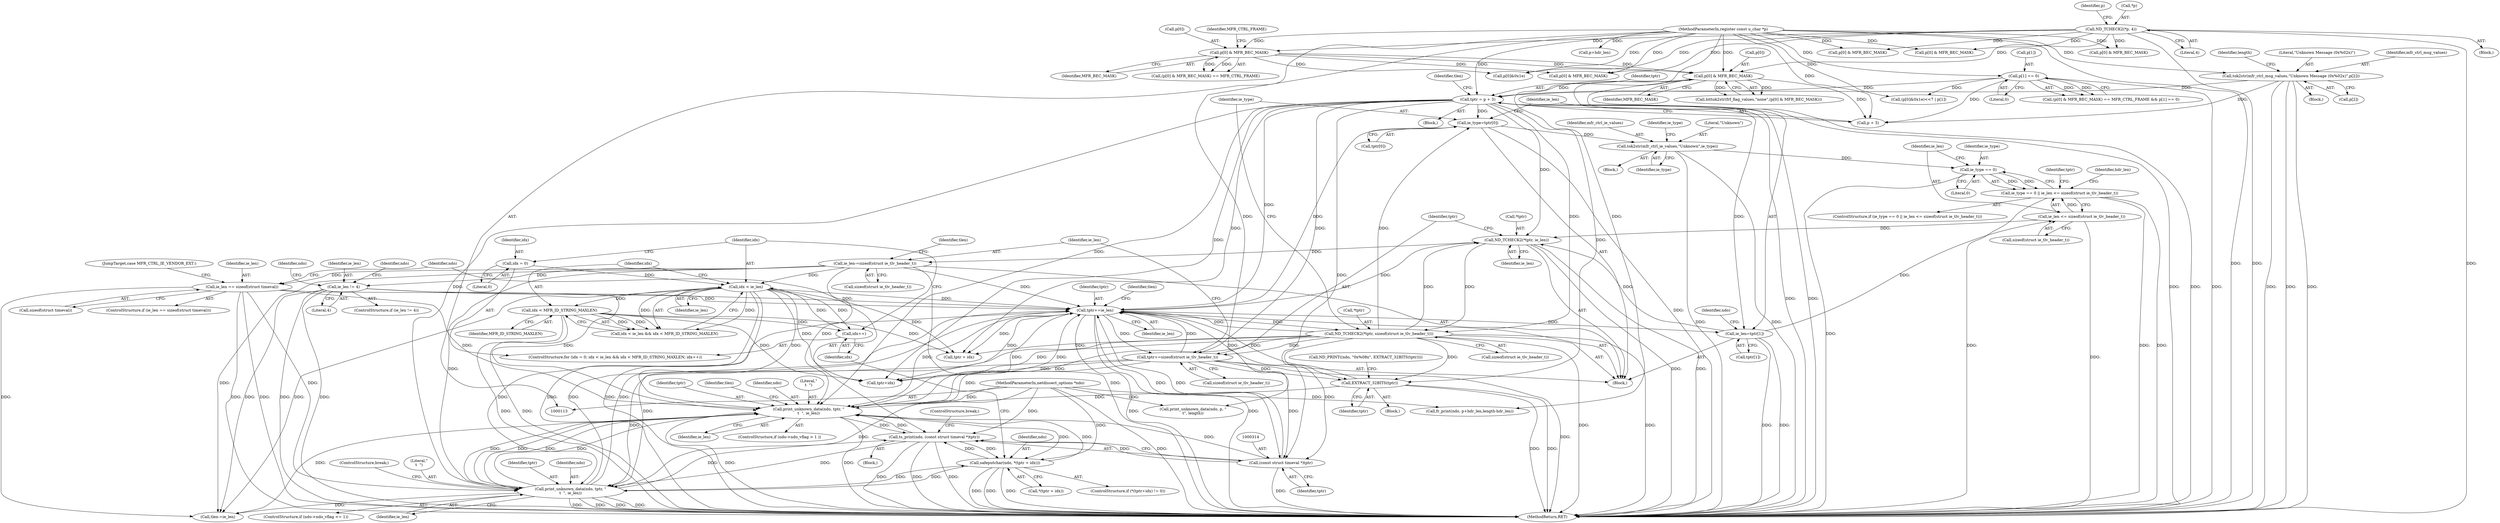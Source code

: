 digraph "0_tcpdump_aa3e54f594385ce7e1e319b0c84999e51192578b@pointer" {
"1000200" [label="(Call,ie_type=tptr[0])"];
"1000346" [label="(Call,tptr+=ie_len)"];
"1000306" [label="(Call,ie_len == sizeof(struct timeval))"];
"1000242" [label="(Call,ie_len-=sizeof(struct ie_tlv_header_t))"];
"1000234" [label="(Call,ND_TCHECK2(*tptr, ie_len))"];
"1000195" [label="(Call,ND_TCHECK2(*tptr, sizeof(struct ie_tlv_header_t)))"];
"1000169" [label="(Call,tptr = p + 3)"];
"1000141" [label="(Call,p[1] == 0)"];
"1000115" [label="(MethodParameterIn,register const u_char *p)"];
"1000156" [label="(Call,p[0] & MFR_BEC_MASK)"];
"1000128" [label="(Call,ND_TCHECK2(*p, 4))"];
"1000135" [label="(Call,p[0] & MFR_BEC_MASK)"];
"1000162" [label="(Call,tok2str(mfr_ctrl_msg_values,\"Unknown Message (0x%02x)\",p[2]))"];
"1000205" [label="(Call,ie_len=tptr[1])"];
"1000228" [label="(Call,ie_len <= sizeof(struct ie_tlv_header_t))"];
"1000279" [label="(Call,idx < ie_len)"];
"1000285" [label="(Call,idx++)"];
"1000282" [label="(Call,idx < MFR_ID_STRING_MAXLEN)"];
"1000275" [label="(Call,idx = 0)"];
"1000255" [label="(Call,ie_len != 4)"];
"1000338" [label="(Call,print_unknown_data(ndo, tptr, \"\n\t  \", ie_len))"];
"1000311" [label="(Call,ts_print(ndo, (const struct timeval *)tptr))"];
"1000295" [label="(Call,safeputchar(ndo, *(tptr + idx)))"];
"1000326" [label="(Call,print_unknown_data(ndo, tptr, \"\n\t  \", ie_len))"];
"1000114" [label="(MethodParameterIn,netdissect_options *ndo)"];
"1000238" [label="(Call,tptr+=sizeof(struct ie_tlv_header_t))"];
"1000313" [label="(Call,(const struct timeval *)tptr)"];
"1000269" [label="(Call,EXTRACT_32BITS(tptr))"];
"1000216" [label="(Call,tok2str(mfr_ctrl_ie_values,\"Unknown\",ie_type))"];
"1000225" [label="(Call,ie_type == 0)"];
"1000224" [label="(Call,ie_type == 0 || ie_len <= sizeof(struct ie_tlv_header_t))"];
"1000326" [label="(Call,print_unknown_data(ndo, tptr, \"\n\t  \", ie_len))"];
"1000274" [label="(ControlStructure,for (idx = 0; idx < ie_len && idx < MFR_ID_STRING_MAXLEN; idx++))"];
"1000391" [label="(Call,p[0] & MFR_BEC_MASK)"];
"1000117" [label="(Block,)"];
"1000401" [label="(Call,p+hdr_len)"];
"1000308" [label="(Call,sizeof(struct timeval))"];
"1000243" [label="(Identifier,ie_len)"];
"1000235" [label="(Call,*tptr)"];
"1000340" [label="(Identifier,tptr)"];
"1000114" [label="(MethodParameterIn,netdissect_options *ndo)"];
"1000288" [label="(ControlStructure,if (*(tptr+idx) != 0))"];
"1000298" [label="(Call,tptr + idx)"];
"1000295" [label="(Call,safeputchar(ndo, *(tptr + idx)))"];
"1000286" [label="(Identifier,idx)"];
"1000207" [label="(Call,tptr[1])"];
"1000230" [label="(Call,sizeof(struct ie_tlv_header_t))"];
"1000191" [label="(Identifier,tlen)"];
"1000254" [label="(ControlStructure,if (ie_len != 4))"];
"1000137" [label="(Identifier,p)"];
"1000131" [label="(Literal,4)"];
"1000128" [label="(Call,ND_TCHECK2(*p, 4))"];
"1000175" [label="(Identifier,tlen)"];
"1000161" [label="(Block,)"];
"1000313" [label="(Call,(const struct timeval *)tptr)"];
"1000218" [label="(Literal,\"Unknown\")"];
"1000134" [label="(Call,(p[0] & MFR_BEC_MASK) == MFR_CTRL_FRAME)"];
"1000330" [label="(Identifier,ie_len)"];
"1000139" [label="(Identifier,MFR_BEC_MASK)"];
"1000162" [label="(Call,tok2str(mfr_ctrl_msg_values,\"Unknown Message (0x%02x)\",p[2]))"];
"1000153" [label="(Call,bittok2str(frf_flag_values,\"none\",(p[0] & MFR_BEC_MASK)))"];
"1000285" [label="(Call,idx++)"];
"1000226" [label="(Identifier,ie_type)"];
"1000307" [label="(Identifier,ie_len)"];
"1000206" [label="(Identifier,ie_len)"];
"1000277" [label="(Literal,0)"];
"1000136" [label="(Call,p[0])"];
"1000297" [label="(Call,*(tptr + idx))"];
"1000266" [label="(Identifier,ndo)"];
"1000275" [label="(Call,idx = 0)"];
"1000212" [label="(Identifier,ndo)"];
"1000205" [label="(Call,ie_len=tptr[1])"];
"1000256" [label="(Identifier,ie_len)"];
"1000311" [label="(Call,ts_print(ndo, (const struct timeval *)tptr))"];
"1000236" [label="(Identifier,tptr)"];
"1000255" [label="(Call,ie_len != 4)"];
"1000346" [label="(Call,tptr+=ie_len)"];
"1000227" [label="(Literal,0)"];
"1000200" [label="(Call,ie_type=tptr[0])"];
"1000216" [label="(Call,tok2str(mfr_ctrl_ie_values,\"Unknown\",ie_type))"];
"1000165" [label="(Call,p[2])"];
"1000238" [label="(Call,tptr+=sizeof(struct ie_tlv_header_t))"];
"1000224" [label="(Call,ie_type == 0 || ie_len <= sizeof(struct ie_tlv_header_t))"];
"1000217" [label="(Identifier,mfr_ctrl_ie_values)"];
"1000353" [label="(Call,(p[0]&0x1e)<<7 | p[1])"];
"1000344" [label="(Identifier,tlen)"];
"1000280" [label="(Identifier,idx)"];
"1000201" [label="(Identifier,ie_type)"];
"1000234" [label="(Call,ND_TCHECK2(*tptr, ie_len))"];
"1000329" [label="(Literal,\"\n\t  \")"];
"1000169" [label="(Call,tptr = p + 3)"];
"1000164" [label="(Literal,\"Unknown Message (0x%02x)\")"];
"1000160" [label="(Identifier,MFR_BEC_MASK)"];
"1000438" [label="(MethodReturn,RET)"];
"1000140" [label="(Identifier,MFR_CTRL_FRAME)"];
"1000312" [label="(Identifier,ndo)"];
"1000142" [label="(Call,p[1])"];
"1000279" [label="(Call,idx < ie_len)"];
"1000355" [label="(Call,p[0]&0x1e)"];
"1000244" [label="(Call,sizeof(struct ie_tlv_header_t))"];
"1000332" [label="(ControlStructure,if (ndo->ndo_vflag > 1 ))"];
"1000315" [label="(Identifier,tptr)"];
"1000237" [label="(Identifier,ie_len)"];
"1000221" [label="(Identifier,ie_type)"];
"1000264" [label="(Call,ND_PRINT((ndo, \"0x%08x\", EXTRACT_32BITS(tptr))))"];
"1000115" [label="(MethodParameterIn,register const u_char *p)"];
"1000270" [label="(Identifier,tptr)"];
"1000240" [label="(Call,sizeof(struct ie_tlv_header_t))"];
"1000133" [label="(Call,(p[0] & MFR_BEC_MASK) == MFR_CTRL_FRAME && p[1] == 0)"];
"1000141" [label="(Call,p[1] == 0)"];
"1000276" [label="(Identifier,idx)"];
"1000328" [label="(Identifier,tptr)"];
"1000129" [label="(Call,*p)"];
"1000342" [label="(Identifier,ie_len)"];
"1000156" [label="(Call,p[0] & MFR_BEC_MASK)"];
"1000320" [label="(ControlStructure,if (ndo->ndo_vflag <= 1))"];
"1000419" [label="(Call,p[0] & MFR_BEC_MASK)"];
"1000257" [label="(Literal,4)"];
"1000198" [label="(Call,sizeof(struct ie_tlv_header_t))"];
"1000239" [label="(Identifier,tptr)"];
"1000310" [label="(Block,)"];
"1000348" [label="(Identifier,ie_len)"];
"1000195" [label="(Call,ND_TCHECK2(*tptr, sizeof(struct ie_tlv_header_t)))"];
"1000317" [label="(JumpTarget,case MFR_CTRL_IE_VENDOR_EXT:)"];
"1000233" [label="(Identifier,hdr_len)"];
"1000296" [label="(Identifier,ndo)"];
"1000316" [label="(ControlStructure,break;)"];
"1000202" [label="(Call,tptr[0])"];
"1000171" [label="(Call,p + 3)"];
"1000338" [label="(Call,print_unknown_data(ndo, tptr, \"\n\t  \", ie_len))"];
"1000146" [label="(Block,)"];
"1000399" [label="(Call,fr_print(ndo, p+hdr_len,length-hdr_len))"];
"1000305" [label="(ControlStructure,if (ie_len == sizeof(struct timeval)))"];
"1000327" [label="(Identifier,ndo)"];
"1000343" [label="(Call,tlen-=ie_len)"];
"1000247" [label="(Identifier,tlen)"];
"1000283" [label="(Identifier,idx)"];
"1000219" [label="(Identifier,ie_type)"];
"1000170" [label="(Identifier,tptr)"];
"1000145" [label="(Literal,0)"];
"1000291" [label="(Call,tptr+idx)"];
"1000163" [label="(Identifier,mfr_ctrl_msg_values)"];
"1000267" [label="(Block,)"];
"1000223" [label="(ControlStructure,if (ie_type == 0 || ie_len <= sizeof(struct ie_tlv_header_t)))"];
"1000242" [label="(Call,ie_len-=sizeof(struct ie_tlv_header_t))"];
"1000347" [label="(Identifier,tptr)"];
"1000157" [label="(Call,p[0])"];
"1000278" [label="(Call,idx < ie_len && idx < MFR_ID_STRING_MAXLEN)"];
"1000194" [label="(Block,)"];
"1000196" [label="(Call,*tptr)"];
"1000225" [label="(Call,ie_type == 0)"];
"1000284" [label="(Identifier,MFR_ID_STRING_MAXLEN)"];
"1000135" [label="(Call,p[0] & MFR_BEC_MASK)"];
"1000424" [label="(Call,print_unknown_data(ndo, p, \"\n\t\", length))"];
"1000168" [label="(Identifier,length)"];
"1000281" [label="(Identifier,ie_len)"];
"1000306" [label="(Call,ie_len == sizeof(struct timeval))"];
"1000269" [label="(Call,EXTRACT_32BITS(tptr))"];
"1000367" [label="(Call,p[0] & MFR_BEC_MASK)"];
"1000282" [label="(Call,idx < MFR_ID_STRING_MAXLEN)"];
"1000339" [label="(Identifier,ndo)"];
"1000228" [label="(Call,ie_len <= sizeof(struct ie_tlv_header_t))"];
"1000261" [label="(Identifier,ndo)"];
"1000341" [label="(Literal,\"\n\t  \")"];
"1000331" [label="(ControlStructure,break;)"];
"1000215" [label="(Block,)"];
"1000229" [label="(Identifier,ie_len)"];
"1000374" [label="(Call,p[0] & MFR_BEC_MASK)"];
"1000200" -> "1000194"  [label="AST: "];
"1000200" -> "1000202"  [label="CFG: "];
"1000201" -> "1000200"  [label="AST: "];
"1000202" -> "1000200"  [label="AST: "];
"1000206" -> "1000200"  [label="CFG: "];
"1000200" -> "1000438"  [label="DDG: "];
"1000346" -> "1000200"  [label="DDG: "];
"1000169" -> "1000200"  [label="DDG: "];
"1000195" -> "1000200"  [label="DDG: "];
"1000200" -> "1000216"  [label="DDG: "];
"1000346" -> "1000194"  [label="AST: "];
"1000346" -> "1000348"  [label="CFG: "];
"1000347" -> "1000346"  [label="AST: "];
"1000348" -> "1000346"  [label="AST: "];
"1000191" -> "1000346"  [label="CFG: "];
"1000346" -> "1000438"  [label="DDG: "];
"1000346" -> "1000438"  [label="DDG: "];
"1000346" -> "1000195"  [label="DDG: "];
"1000346" -> "1000205"  [label="DDG: "];
"1000346" -> "1000234"  [label="DDG: "];
"1000346" -> "1000238"  [label="DDG: "];
"1000346" -> "1000269"  [label="DDG: "];
"1000346" -> "1000291"  [label="DDG: "];
"1000346" -> "1000298"  [label="DDG: "];
"1000346" -> "1000313"  [label="DDG: "];
"1000346" -> "1000326"  [label="DDG: "];
"1000346" -> "1000338"  [label="DDG: "];
"1000306" -> "1000346"  [label="DDG: "];
"1000279" -> "1000346"  [label="DDG: "];
"1000255" -> "1000346"  [label="DDG: "];
"1000242" -> "1000346"  [label="DDG: "];
"1000338" -> "1000346"  [label="DDG: "];
"1000338" -> "1000346"  [label="DDG: "];
"1000326" -> "1000346"  [label="DDG: "];
"1000326" -> "1000346"  [label="DDG: "];
"1000238" -> "1000346"  [label="DDG: "];
"1000269" -> "1000346"  [label="DDG: "];
"1000313" -> "1000346"  [label="DDG: "];
"1000169" -> "1000346"  [label="DDG: "];
"1000195" -> "1000346"  [label="DDG: "];
"1000306" -> "1000305"  [label="AST: "];
"1000306" -> "1000308"  [label="CFG: "];
"1000307" -> "1000306"  [label="AST: "];
"1000308" -> "1000306"  [label="AST: "];
"1000312" -> "1000306"  [label="CFG: "];
"1000317" -> "1000306"  [label="CFG: "];
"1000306" -> "1000438"  [label="DDG: "];
"1000306" -> "1000438"  [label="DDG: "];
"1000242" -> "1000306"  [label="DDG: "];
"1000306" -> "1000326"  [label="DDG: "];
"1000306" -> "1000338"  [label="DDG: "];
"1000306" -> "1000343"  [label="DDG: "];
"1000242" -> "1000194"  [label="AST: "];
"1000242" -> "1000244"  [label="CFG: "];
"1000243" -> "1000242"  [label="AST: "];
"1000244" -> "1000242"  [label="AST: "];
"1000247" -> "1000242"  [label="CFG: "];
"1000242" -> "1000438"  [label="DDG: "];
"1000234" -> "1000242"  [label="DDG: "];
"1000242" -> "1000255"  [label="DDG: "];
"1000242" -> "1000279"  [label="DDG: "];
"1000242" -> "1000326"  [label="DDG: "];
"1000242" -> "1000338"  [label="DDG: "];
"1000242" -> "1000343"  [label="DDG: "];
"1000234" -> "1000194"  [label="AST: "];
"1000234" -> "1000237"  [label="CFG: "];
"1000235" -> "1000234"  [label="AST: "];
"1000237" -> "1000234"  [label="AST: "];
"1000239" -> "1000234"  [label="CFG: "];
"1000234" -> "1000438"  [label="DDG: "];
"1000234" -> "1000438"  [label="DDG: "];
"1000234" -> "1000195"  [label="DDG: "];
"1000195" -> "1000234"  [label="DDG: "];
"1000169" -> "1000234"  [label="DDG: "];
"1000205" -> "1000234"  [label="DDG: "];
"1000228" -> "1000234"  [label="DDG: "];
"1000195" -> "1000194"  [label="AST: "];
"1000195" -> "1000198"  [label="CFG: "];
"1000196" -> "1000195"  [label="AST: "];
"1000198" -> "1000195"  [label="AST: "];
"1000201" -> "1000195"  [label="CFG: "];
"1000195" -> "1000438"  [label="DDG: "];
"1000195" -> "1000438"  [label="DDG: "];
"1000169" -> "1000195"  [label="DDG: "];
"1000195" -> "1000238"  [label="DDG: "];
"1000195" -> "1000269"  [label="DDG: "];
"1000195" -> "1000291"  [label="DDG: "];
"1000195" -> "1000298"  [label="DDG: "];
"1000195" -> "1000313"  [label="DDG: "];
"1000195" -> "1000326"  [label="DDG: "];
"1000195" -> "1000338"  [label="DDG: "];
"1000169" -> "1000146"  [label="AST: "];
"1000169" -> "1000171"  [label="CFG: "];
"1000170" -> "1000169"  [label="AST: "];
"1000171" -> "1000169"  [label="AST: "];
"1000175" -> "1000169"  [label="CFG: "];
"1000169" -> "1000438"  [label="DDG: "];
"1000169" -> "1000438"  [label="DDG: "];
"1000141" -> "1000169"  [label="DDG: "];
"1000156" -> "1000169"  [label="DDG: "];
"1000162" -> "1000169"  [label="DDG: "];
"1000115" -> "1000169"  [label="DDG: "];
"1000169" -> "1000205"  [label="DDG: "];
"1000169" -> "1000238"  [label="DDG: "];
"1000169" -> "1000269"  [label="DDG: "];
"1000169" -> "1000291"  [label="DDG: "];
"1000169" -> "1000298"  [label="DDG: "];
"1000169" -> "1000313"  [label="DDG: "];
"1000169" -> "1000326"  [label="DDG: "];
"1000169" -> "1000338"  [label="DDG: "];
"1000141" -> "1000133"  [label="AST: "];
"1000141" -> "1000145"  [label="CFG: "];
"1000142" -> "1000141"  [label="AST: "];
"1000145" -> "1000141"  [label="AST: "];
"1000133" -> "1000141"  [label="CFG: "];
"1000141" -> "1000438"  [label="DDG: "];
"1000141" -> "1000133"  [label="DDG: "];
"1000141" -> "1000133"  [label="DDG: "];
"1000115" -> "1000141"  [label="DDG: "];
"1000141" -> "1000171"  [label="DDG: "];
"1000141" -> "1000353"  [label="DDG: "];
"1000115" -> "1000113"  [label="AST: "];
"1000115" -> "1000438"  [label="DDG: "];
"1000115" -> "1000135"  [label="DDG: "];
"1000115" -> "1000156"  [label="DDG: "];
"1000115" -> "1000162"  [label="DDG: "];
"1000115" -> "1000171"  [label="DDG: "];
"1000115" -> "1000355"  [label="DDG: "];
"1000115" -> "1000353"  [label="DDG: "];
"1000115" -> "1000367"  [label="DDG: "];
"1000115" -> "1000374"  [label="DDG: "];
"1000115" -> "1000391"  [label="DDG: "];
"1000115" -> "1000399"  [label="DDG: "];
"1000115" -> "1000401"  [label="DDG: "];
"1000115" -> "1000419"  [label="DDG: "];
"1000115" -> "1000424"  [label="DDG: "];
"1000156" -> "1000153"  [label="AST: "];
"1000156" -> "1000160"  [label="CFG: "];
"1000157" -> "1000156"  [label="AST: "];
"1000160" -> "1000156"  [label="AST: "];
"1000153" -> "1000156"  [label="CFG: "];
"1000156" -> "1000438"  [label="DDG: "];
"1000156" -> "1000438"  [label="DDG: "];
"1000156" -> "1000153"  [label="DDG: "];
"1000156" -> "1000153"  [label="DDG: "];
"1000128" -> "1000156"  [label="DDG: "];
"1000135" -> "1000156"  [label="DDG: "];
"1000135" -> "1000156"  [label="DDG: "];
"1000156" -> "1000171"  [label="DDG: "];
"1000128" -> "1000117"  [label="AST: "];
"1000128" -> "1000131"  [label="CFG: "];
"1000129" -> "1000128"  [label="AST: "];
"1000131" -> "1000128"  [label="AST: "];
"1000137" -> "1000128"  [label="CFG: "];
"1000128" -> "1000438"  [label="DDG: "];
"1000128" -> "1000438"  [label="DDG: "];
"1000128" -> "1000135"  [label="DDG: "];
"1000128" -> "1000355"  [label="DDG: "];
"1000128" -> "1000367"  [label="DDG: "];
"1000128" -> "1000374"  [label="DDG: "];
"1000128" -> "1000391"  [label="DDG: "];
"1000128" -> "1000419"  [label="DDG: "];
"1000135" -> "1000134"  [label="AST: "];
"1000135" -> "1000139"  [label="CFG: "];
"1000136" -> "1000135"  [label="AST: "];
"1000139" -> "1000135"  [label="AST: "];
"1000140" -> "1000135"  [label="CFG: "];
"1000135" -> "1000134"  [label="DDG: "];
"1000135" -> "1000134"  [label="DDG: "];
"1000135" -> "1000355"  [label="DDG: "];
"1000135" -> "1000367"  [label="DDG: "];
"1000162" -> "1000161"  [label="AST: "];
"1000162" -> "1000165"  [label="CFG: "];
"1000163" -> "1000162"  [label="AST: "];
"1000164" -> "1000162"  [label="AST: "];
"1000165" -> "1000162"  [label="AST: "];
"1000168" -> "1000162"  [label="CFG: "];
"1000162" -> "1000438"  [label="DDG: "];
"1000162" -> "1000438"  [label="DDG: "];
"1000162" -> "1000438"  [label="DDG: "];
"1000162" -> "1000171"  [label="DDG: "];
"1000205" -> "1000194"  [label="AST: "];
"1000205" -> "1000207"  [label="CFG: "];
"1000206" -> "1000205"  [label="AST: "];
"1000207" -> "1000205"  [label="AST: "];
"1000212" -> "1000205"  [label="CFG: "];
"1000205" -> "1000438"  [label="DDG: "];
"1000205" -> "1000438"  [label="DDG: "];
"1000205" -> "1000228"  [label="DDG: "];
"1000228" -> "1000224"  [label="AST: "];
"1000228" -> "1000230"  [label="CFG: "];
"1000229" -> "1000228"  [label="AST: "];
"1000230" -> "1000228"  [label="AST: "];
"1000224" -> "1000228"  [label="CFG: "];
"1000228" -> "1000438"  [label="DDG: "];
"1000228" -> "1000224"  [label="DDG: "];
"1000279" -> "1000278"  [label="AST: "];
"1000279" -> "1000281"  [label="CFG: "];
"1000280" -> "1000279"  [label="AST: "];
"1000281" -> "1000279"  [label="AST: "];
"1000283" -> "1000279"  [label="CFG: "];
"1000278" -> "1000279"  [label="CFG: "];
"1000279" -> "1000438"  [label="DDG: "];
"1000279" -> "1000438"  [label="DDG: "];
"1000279" -> "1000278"  [label="DDG: "];
"1000279" -> "1000278"  [label="DDG: "];
"1000285" -> "1000279"  [label="DDG: "];
"1000275" -> "1000279"  [label="DDG: "];
"1000279" -> "1000282"  [label="DDG: "];
"1000279" -> "1000285"  [label="DDG: "];
"1000279" -> "1000291"  [label="DDG: "];
"1000279" -> "1000298"  [label="DDG: "];
"1000279" -> "1000338"  [label="DDG: "];
"1000279" -> "1000343"  [label="DDG: "];
"1000285" -> "1000274"  [label="AST: "];
"1000285" -> "1000286"  [label="CFG: "];
"1000286" -> "1000285"  [label="AST: "];
"1000280" -> "1000285"  [label="CFG: "];
"1000282" -> "1000285"  [label="DDG: "];
"1000282" -> "1000278"  [label="AST: "];
"1000282" -> "1000284"  [label="CFG: "];
"1000283" -> "1000282"  [label="AST: "];
"1000284" -> "1000282"  [label="AST: "];
"1000278" -> "1000282"  [label="CFG: "];
"1000282" -> "1000438"  [label="DDG: "];
"1000282" -> "1000438"  [label="DDG: "];
"1000282" -> "1000278"  [label="DDG: "];
"1000282" -> "1000278"  [label="DDG: "];
"1000282" -> "1000291"  [label="DDG: "];
"1000282" -> "1000298"  [label="DDG: "];
"1000275" -> "1000274"  [label="AST: "];
"1000275" -> "1000277"  [label="CFG: "];
"1000276" -> "1000275"  [label="AST: "];
"1000277" -> "1000275"  [label="AST: "];
"1000280" -> "1000275"  [label="CFG: "];
"1000255" -> "1000254"  [label="AST: "];
"1000255" -> "1000257"  [label="CFG: "];
"1000256" -> "1000255"  [label="AST: "];
"1000257" -> "1000255"  [label="AST: "];
"1000261" -> "1000255"  [label="CFG: "];
"1000266" -> "1000255"  [label="CFG: "];
"1000255" -> "1000438"  [label="DDG: "];
"1000255" -> "1000438"  [label="DDG: "];
"1000255" -> "1000338"  [label="DDG: "];
"1000255" -> "1000343"  [label="DDG: "];
"1000338" -> "1000332"  [label="AST: "];
"1000338" -> "1000342"  [label="CFG: "];
"1000339" -> "1000338"  [label="AST: "];
"1000340" -> "1000338"  [label="AST: "];
"1000341" -> "1000338"  [label="AST: "];
"1000342" -> "1000338"  [label="AST: "];
"1000344" -> "1000338"  [label="CFG: "];
"1000338" -> "1000438"  [label="DDG: "];
"1000338" -> "1000438"  [label="DDG: "];
"1000338" -> "1000295"  [label="DDG: "];
"1000338" -> "1000311"  [label="DDG: "];
"1000338" -> "1000326"  [label="DDG: "];
"1000311" -> "1000338"  [label="DDG: "];
"1000295" -> "1000338"  [label="DDG: "];
"1000326" -> "1000338"  [label="DDG: "];
"1000326" -> "1000338"  [label="DDG: "];
"1000326" -> "1000338"  [label="DDG: "];
"1000114" -> "1000338"  [label="DDG: "];
"1000238" -> "1000338"  [label="DDG: "];
"1000269" -> "1000338"  [label="DDG: "];
"1000313" -> "1000338"  [label="DDG: "];
"1000338" -> "1000343"  [label="DDG: "];
"1000311" -> "1000310"  [label="AST: "];
"1000311" -> "1000313"  [label="CFG: "];
"1000312" -> "1000311"  [label="AST: "];
"1000313" -> "1000311"  [label="AST: "];
"1000316" -> "1000311"  [label="CFG: "];
"1000311" -> "1000438"  [label="DDG: "];
"1000311" -> "1000438"  [label="DDG: "];
"1000311" -> "1000438"  [label="DDG: "];
"1000311" -> "1000295"  [label="DDG: "];
"1000295" -> "1000311"  [label="DDG: "];
"1000326" -> "1000311"  [label="DDG: "];
"1000114" -> "1000311"  [label="DDG: "];
"1000313" -> "1000311"  [label="DDG: "];
"1000311" -> "1000326"  [label="DDG: "];
"1000295" -> "1000288"  [label="AST: "];
"1000295" -> "1000297"  [label="CFG: "];
"1000296" -> "1000295"  [label="AST: "];
"1000297" -> "1000295"  [label="AST: "];
"1000286" -> "1000295"  [label="CFG: "];
"1000295" -> "1000438"  [label="DDG: "];
"1000295" -> "1000438"  [label="DDG: "];
"1000295" -> "1000438"  [label="DDG: "];
"1000326" -> "1000295"  [label="DDG: "];
"1000114" -> "1000295"  [label="DDG: "];
"1000295" -> "1000326"  [label="DDG: "];
"1000326" -> "1000320"  [label="AST: "];
"1000326" -> "1000330"  [label="CFG: "];
"1000327" -> "1000326"  [label="AST: "];
"1000328" -> "1000326"  [label="AST: "];
"1000329" -> "1000326"  [label="AST: "];
"1000330" -> "1000326"  [label="AST: "];
"1000331" -> "1000326"  [label="CFG: "];
"1000326" -> "1000438"  [label="DDG: "];
"1000326" -> "1000438"  [label="DDG: "];
"1000326" -> "1000438"  [label="DDG: "];
"1000326" -> "1000438"  [label="DDG: "];
"1000114" -> "1000326"  [label="DDG: "];
"1000238" -> "1000326"  [label="DDG: "];
"1000326" -> "1000343"  [label="DDG: "];
"1000114" -> "1000113"  [label="AST: "];
"1000114" -> "1000438"  [label="DDG: "];
"1000114" -> "1000399"  [label="DDG: "];
"1000114" -> "1000424"  [label="DDG: "];
"1000238" -> "1000194"  [label="AST: "];
"1000238" -> "1000240"  [label="CFG: "];
"1000239" -> "1000238"  [label="AST: "];
"1000240" -> "1000238"  [label="AST: "];
"1000243" -> "1000238"  [label="CFG: "];
"1000238" -> "1000438"  [label="DDG: "];
"1000238" -> "1000269"  [label="DDG: "];
"1000238" -> "1000291"  [label="DDG: "];
"1000238" -> "1000313"  [label="DDG: "];
"1000313" -> "1000315"  [label="CFG: "];
"1000314" -> "1000313"  [label="AST: "];
"1000315" -> "1000313"  [label="AST: "];
"1000313" -> "1000438"  [label="DDG: "];
"1000269" -> "1000267"  [label="AST: "];
"1000269" -> "1000270"  [label="CFG: "];
"1000270" -> "1000269"  [label="AST: "];
"1000264" -> "1000269"  [label="CFG: "];
"1000269" -> "1000438"  [label="DDG: "];
"1000269" -> "1000438"  [label="DDG: "];
"1000216" -> "1000215"  [label="AST: "];
"1000216" -> "1000219"  [label="CFG: "];
"1000217" -> "1000216"  [label="AST: "];
"1000218" -> "1000216"  [label="AST: "];
"1000219" -> "1000216"  [label="AST: "];
"1000221" -> "1000216"  [label="CFG: "];
"1000216" -> "1000438"  [label="DDG: "];
"1000216" -> "1000438"  [label="DDG: "];
"1000216" -> "1000225"  [label="DDG: "];
"1000225" -> "1000224"  [label="AST: "];
"1000225" -> "1000227"  [label="CFG: "];
"1000226" -> "1000225"  [label="AST: "];
"1000227" -> "1000225"  [label="AST: "];
"1000229" -> "1000225"  [label="CFG: "];
"1000224" -> "1000225"  [label="CFG: "];
"1000225" -> "1000438"  [label="DDG: "];
"1000225" -> "1000224"  [label="DDG: "];
"1000225" -> "1000224"  [label="DDG: "];
"1000224" -> "1000223"  [label="AST: "];
"1000233" -> "1000224"  [label="CFG: "];
"1000236" -> "1000224"  [label="CFG: "];
"1000224" -> "1000438"  [label="DDG: "];
"1000224" -> "1000438"  [label="DDG: "];
"1000224" -> "1000438"  [label="DDG: "];
}
